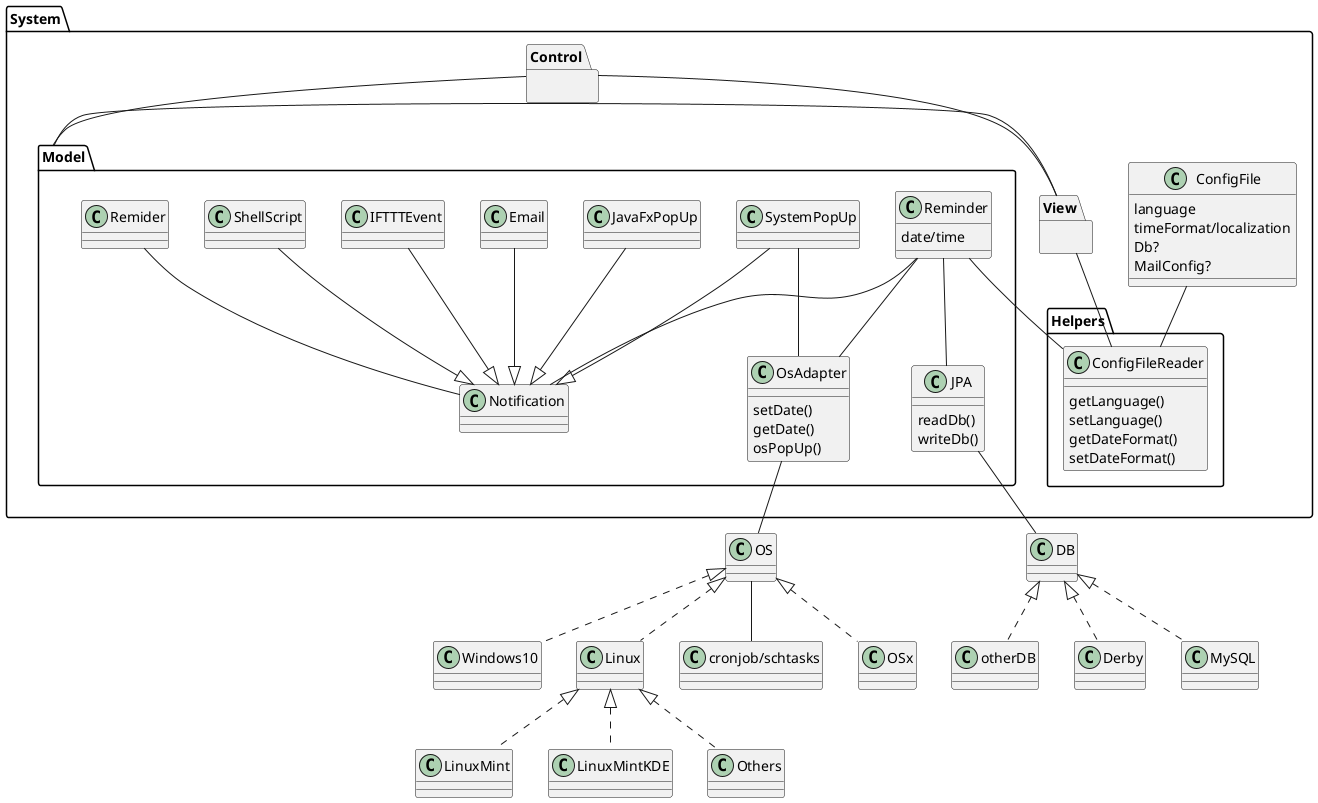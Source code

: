 @startuml
class OS
package "System" {

package "View" {}
package "Control" {}
package "Helpers" {

class ConfigFileReader{
getLanguage()
setLanguage()
getDateFormat()
setDateFormat()
}

}

package "Model" {
class OsAdapter{
setDate()
getDate()
osPopUp()
}

OsAdapter -- OS


class Reminder{
date/time
}
class JPA{
readDb()
writeDb()
}
Reminder --OsAdapter
Reminder -- JPA

Remider --Notification
JavaFxPopUp--|>Notification
SystemPopUp--|>Notification
Email--|>Notification
IFTTTEvent--|>Notification
ShellScript--|>Notification

SystemPopUp -- OsAdapter
}
View -- Model
Model-- Control
Control -- View

class ConfigFile{
language
timeFormat/localization
Db?
MailConfig?
}
ConfigFile--ConfigFileReader
View--ConfigFileReader
Reminder--ConfigFileReader
Reminder--Notification
}
JPA -- DB
DB <|.. Derby
DB <|.. MySQL
DB <|.. otherDB


OS--"cronjob/schtasks"
OS<|.. OSx
OS<|.. Windows10
OS<|.. Linux
Linux<|.. LinuxMint
Linux<|.. LinuxMintKDE
Linux<|.. Others
@enduml
